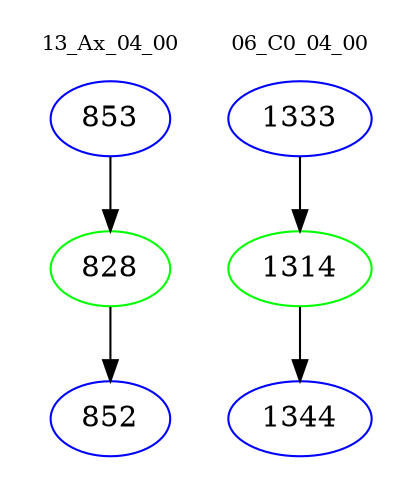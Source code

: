 digraph{
subgraph cluster_0 {
color = white
label = "13_Ax_04_00";
fontsize=10;
T0_853 [label="853", color="blue"]
T0_853 -> T0_828 [color="black"]
T0_828 [label="828", color="green"]
T0_828 -> T0_852 [color="black"]
T0_852 [label="852", color="blue"]
}
subgraph cluster_1 {
color = white
label = "06_C0_04_00";
fontsize=10;
T1_1333 [label="1333", color="blue"]
T1_1333 -> T1_1314 [color="black"]
T1_1314 [label="1314", color="green"]
T1_1314 -> T1_1344 [color="black"]
T1_1344 [label="1344", color="blue"]
}
}
